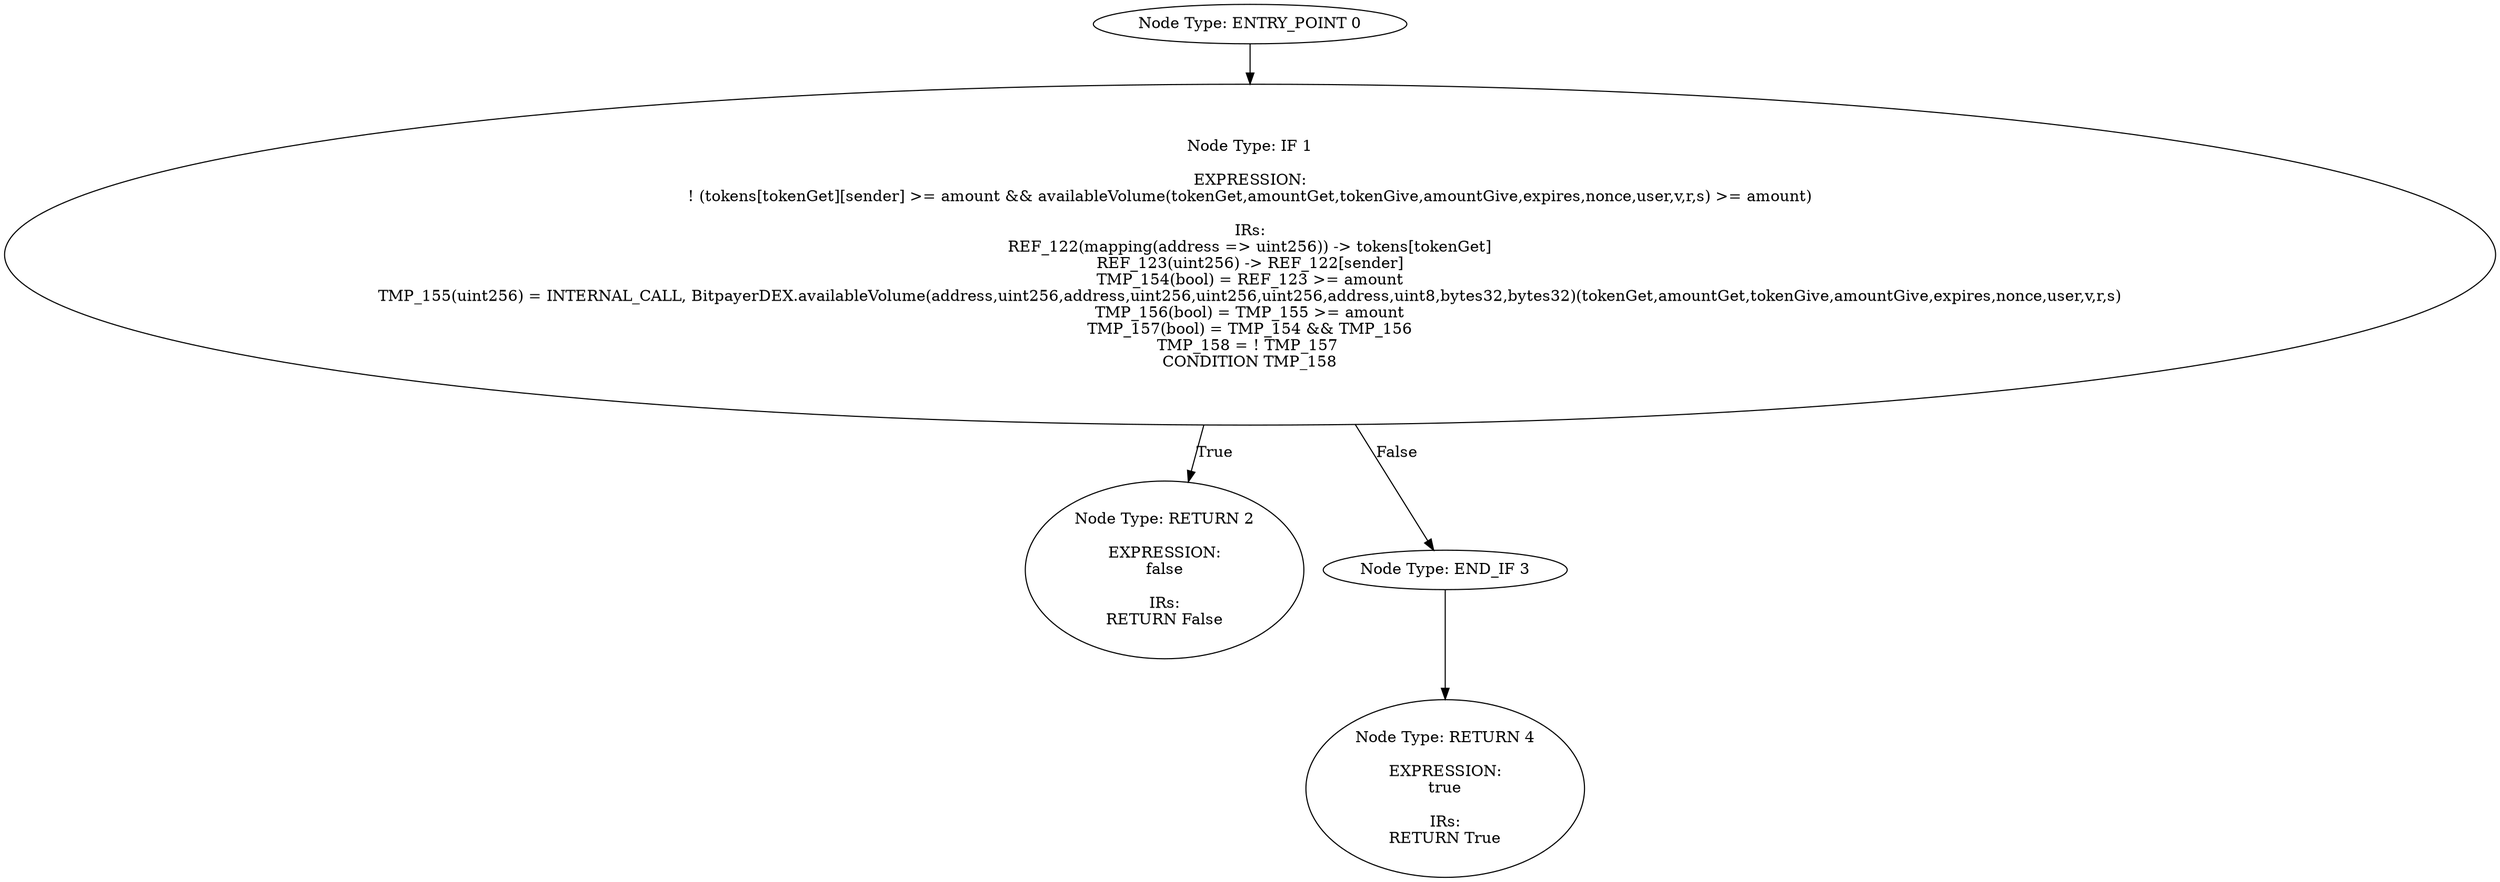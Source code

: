digraph{
0[label="Node Type: ENTRY_POINT 0
"];
0->1;
1[label="Node Type: IF 1

EXPRESSION:
! (tokens[tokenGet][sender] >= amount && availableVolume(tokenGet,amountGet,tokenGive,amountGive,expires,nonce,user,v,r,s) >= amount)

IRs:
REF_122(mapping(address => uint256)) -> tokens[tokenGet]
REF_123(uint256) -> REF_122[sender]
TMP_154(bool) = REF_123 >= amount
TMP_155(uint256) = INTERNAL_CALL, BitpayerDEX.availableVolume(address,uint256,address,uint256,uint256,uint256,address,uint8,bytes32,bytes32)(tokenGet,amountGet,tokenGive,amountGive,expires,nonce,user,v,r,s)
TMP_156(bool) = TMP_155 >= amount
TMP_157(bool) = TMP_154 && TMP_156
TMP_158 = ! TMP_157 
CONDITION TMP_158"];
1->2[label="True"];
1->3[label="False"];
2[label="Node Type: RETURN 2

EXPRESSION:
false

IRs:
RETURN False"];
3[label="Node Type: END_IF 3
"];
3->4;
4[label="Node Type: RETURN 4

EXPRESSION:
true

IRs:
RETURN True"];
}

